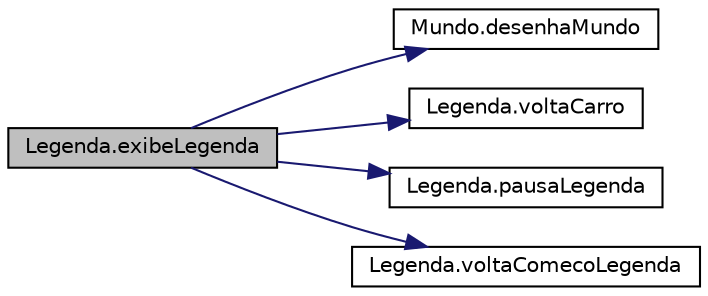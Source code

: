 digraph "Legenda.exibeLegenda"
{
  edge [fontname="Helvetica",fontsize="10",labelfontname="Helvetica",labelfontsize="10"];
  node [fontname="Helvetica",fontsize="10",shape=record];
  rankdir="LR";
  Node0 [label="Legenda.exibeLegenda",height=0.2,width=0.4,color="black", fillcolor="grey75", style="filled", fontcolor="black"];
  Node0 -> Node1 [color="midnightblue",fontsize="10",style="solid",fontname="Helvetica"];
  Node1 [label="Mundo.desenhaMundo",height=0.2,width=0.4,color="black", fillcolor="white", style="filled",URL="$class_mundo.html#adbafcb32f5f209eda97e1c7953c6e599",tooltip="imprime no console a matriz com as cores e posições pré definidas "];
  Node0 -> Node2 [color="midnightblue",fontsize="10",style="solid",fontname="Helvetica"];
  Node2 [label="Legenda.voltaCarro",height=0.2,width=0.4,color="black", fillcolor="white", style="filled",URL="$class_legenda.html#ad2b8f204bbb24bf96a198f5e76e908fe",tooltip="volta o carro do terminal uma linha acima "];
  Node0 -> Node3 [color="midnightblue",fontsize="10",style="solid",fontname="Helvetica"];
  Node3 [label="Legenda.pausaLegenda",height=0.2,width=0.4,color="black", fillcolor="white", style="filled",URL="$class_legenda.html#a30586aa3859ac3880a8f5d2acc7a5cb5",tooltip="pausa a execução do programa por 5 segundos "];
  Node0 -> Node4 [color="midnightblue",fontsize="10",style="solid",fontname="Helvetica"];
  Node4 [label="Legenda.voltaComecoLegenda",height=0.2,width=0.4,color="black", fillcolor="white", style="filled",URL="$class_legenda.html#a0c879e1772bd84a55e9c1cca7d5678dc",tooltip="volta o carro para o inicio do mapa "];
}
